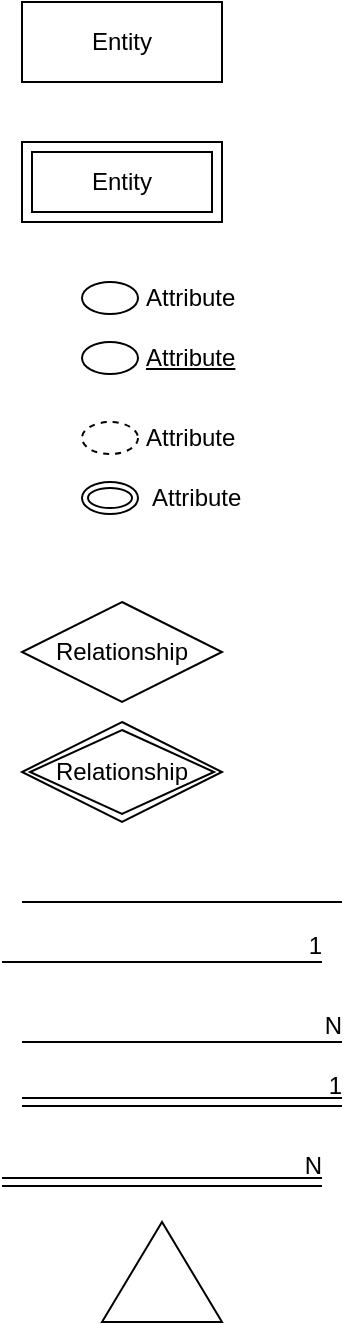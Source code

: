 <mxfile version="15.4.0" type="github">
  <diagram id="R2lEEEUBdFMjLlhIrx00" name="Page-1">
    <mxGraphModel dx="868" dy="483" grid="1" gridSize="10" guides="1" tooltips="1" connect="1" arrows="1" fold="1" page="1" pageScale="1" pageWidth="850" pageHeight="1100" math="0" shadow="0" extFonts="Permanent Marker^https://fonts.googleapis.com/css?family=Permanent+Marker">
      <root>
        <mxCell id="0" />
        <mxCell id="1" parent="0" />
        <mxCell id="4wxQm1VJwezY7HKqNcHJ-1" value="Entity" style="whiteSpace=wrap;html=1;align=center;" vertex="1" parent="1">
          <mxGeometry x="20" y="20" width="100" height="40" as="geometry" />
        </mxCell>
        <mxCell id="4wxQm1VJwezY7HKqNcHJ-2" value="Entity" style="shape=ext;margin=3;double=1;whiteSpace=wrap;html=1;align=center;" vertex="1" parent="1">
          <mxGeometry x="20" y="90" width="100" height="40" as="geometry" />
        </mxCell>
        <mxCell id="4wxQm1VJwezY7HKqNcHJ-3" value="Attribute" style="ellipse;whiteSpace=wrap;html=1;align=left;spacingLeft=30;" vertex="1" parent="1">
          <mxGeometry x="50" y="160" width="28" height="16" as="geometry" />
        </mxCell>
        <mxCell id="4wxQm1VJwezY7HKqNcHJ-4" value="Attribute" style="ellipse;whiteSpace=wrap;html=1;align=left;spacingLeft=30;fontStyle=4" vertex="1" parent="1">
          <mxGeometry x="50" y="190" width="28" height="16" as="geometry" />
        </mxCell>
        <mxCell id="4wxQm1VJwezY7HKqNcHJ-5" value="Attribute" style="ellipse;whiteSpace=wrap;html=1;align=left;spacingLeft=30;dashed=1;" vertex="1" parent="1">
          <mxGeometry x="50" y="230" width="28" height="16" as="geometry" />
        </mxCell>
        <mxCell id="4wxQm1VJwezY7HKqNcHJ-7" value="Attribute" style="ellipse;shape=doubleEllipse;margin=3;whiteSpace=wrap;html=1;align=left;spacingLeft=30;" vertex="1" parent="1">
          <mxGeometry x="50" y="260" width="28" height="16" as="geometry" />
        </mxCell>
        <mxCell id="4wxQm1VJwezY7HKqNcHJ-8" value="Relationship" style="shape=rhombus;perimeter=rhombusPerimeter;whiteSpace=wrap;html=1;align=center;" vertex="1" parent="1">
          <mxGeometry x="20" y="320" width="100" height="50" as="geometry" />
        </mxCell>
        <mxCell id="4wxQm1VJwezY7HKqNcHJ-9" value="Relationship" style="shape=rhombus;double=1;perimeter=rhombusPerimeter;whiteSpace=wrap;html=1;align=center;" vertex="1" parent="1">
          <mxGeometry x="20" y="380" width="100" height="50" as="geometry" />
        </mxCell>
        <mxCell id="4wxQm1VJwezY7HKqNcHJ-10" value="" style="endArrow=none;html=1;rounded=0;edgeStyle=orthogonalEdgeStyle;" edge="1" parent="1">
          <mxGeometry relative="1" as="geometry">
            <mxPoint x="20" y="470" as="sourcePoint" />
            <mxPoint x="180" y="470" as="targetPoint" />
            <Array as="points">
              <mxPoint x="90" y="470" />
              <mxPoint x="90" y="470" />
            </Array>
          </mxGeometry>
        </mxCell>
        <mxCell id="4wxQm1VJwezY7HKqNcHJ-11" value="" style="endArrow=none;html=1;rounded=0;edgeStyle=orthogonalEdgeStyle;" edge="1" parent="1">
          <mxGeometry relative="1" as="geometry">
            <mxPoint x="10" y="500" as="sourcePoint" />
            <mxPoint x="170" y="500" as="targetPoint" />
          </mxGeometry>
        </mxCell>
        <mxCell id="4wxQm1VJwezY7HKqNcHJ-12" value="1" style="resizable=0;html=1;align=right;verticalAlign=bottom;" connectable="0" vertex="1" parent="4wxQm1VJwezY7HKqNcHJ-11">
          <mxGeometry x="1" relative="1" as="geometry" />
        </mxCell>
        <mxCell id="4wxQm1VJwezY7HKqNcHJ-13" value="" style="endArrow=none;html=1;rounded=0;edgeStyle=orthogonalEdgeStyle;" edge="1" parent="1">
          <mxGeometry relative="1" as="geometry">
            <mxPoint x="20" y="540" as="sourcePoint" />
            <mxPoint x="180" y="540" as="targetPoint" />
            <Array as="points">
              <mxPoint x="110" y="540" />
              <mxPoint x="110" y="540" />
            </Array>
          </mxGeometry>
        </mxCell>
        <mxCell id="4wxQm1VJwezY7HKqNcHJ-14" value="N" style="resizable=0;html=1;align=right;verticalAlign=bottom;" connectable="0" vertex="1" parent="4wxQm1VJwezY7HKqNcHJ-13">
          <mxGeometry x="1" relative="1" as="geometry" />
        </mxCell>
        <mxCell id="4wxQm1VJwezY7HKqNcHJ-20" value="" style="shape=link;html=1;rounded=0;edgeStyle=orthogonalEdgeStyle;" edge="1" parent="1">
          <mxGeometry relative="1" as="geometry">
            <mxPoint x="20" y="570" as="sourcePoint" />
            <mxPoint x="180" y="570" as="targetPoint" />
          </mxGeometry>
        </mxCell>
        <mxCell id="4wxQm1VJwezY7HKqNcHJ-21" value="1" style="resizable=0;html=1;align=right;verticalAlign=bottom;" connectable="0" vertex="1" parent="4wxQm1VJwezY7HKqNcHJ-20">
          <mxGeometry x="1" relative="1" as="geometry" />
        </mxCell>
        <mxCell id="4wxQm1VJwezY7HKqNcHJ-29" value="" style="triangle;whiteSpace=wrap;html=1;align=left;direction=north;" vertex="1" parent="1">
          <mxGeometry x="60" y="630" width="60" height="50" as="geometry" />
        </mxCell>
        <mxCell id="4wxQm1VJwezY7HKqNcHJ-30" value="" style="shape=link;html=1;rounded=0;edgeStyle=orthogonalEdgeStyle;" edge="1" parent="1">
          <mxGeometry relative="1" as="geometry">
            <mxPoint x="10" y="610" as="sourcePoint" />
            <mxPoint x="170" y="610" as="targetPoint" />
          </mxGeometry>
        </mxCell>
        <mxCell id="4wxQm1VJwezY7HKqNcHJ-31" value="N" style="resizable=0;html=1;align=right;verticalAlign=bottom;" connectable="0" vertex="1" parent="4wxQm1VJwezY7HKqNcHJ-30">
          <mxGeometry x="1" relative="1" as="geometry" />
        </mxCell>
      </root>
    </mxGraphModel>
  </diagram>
</mxfile>
